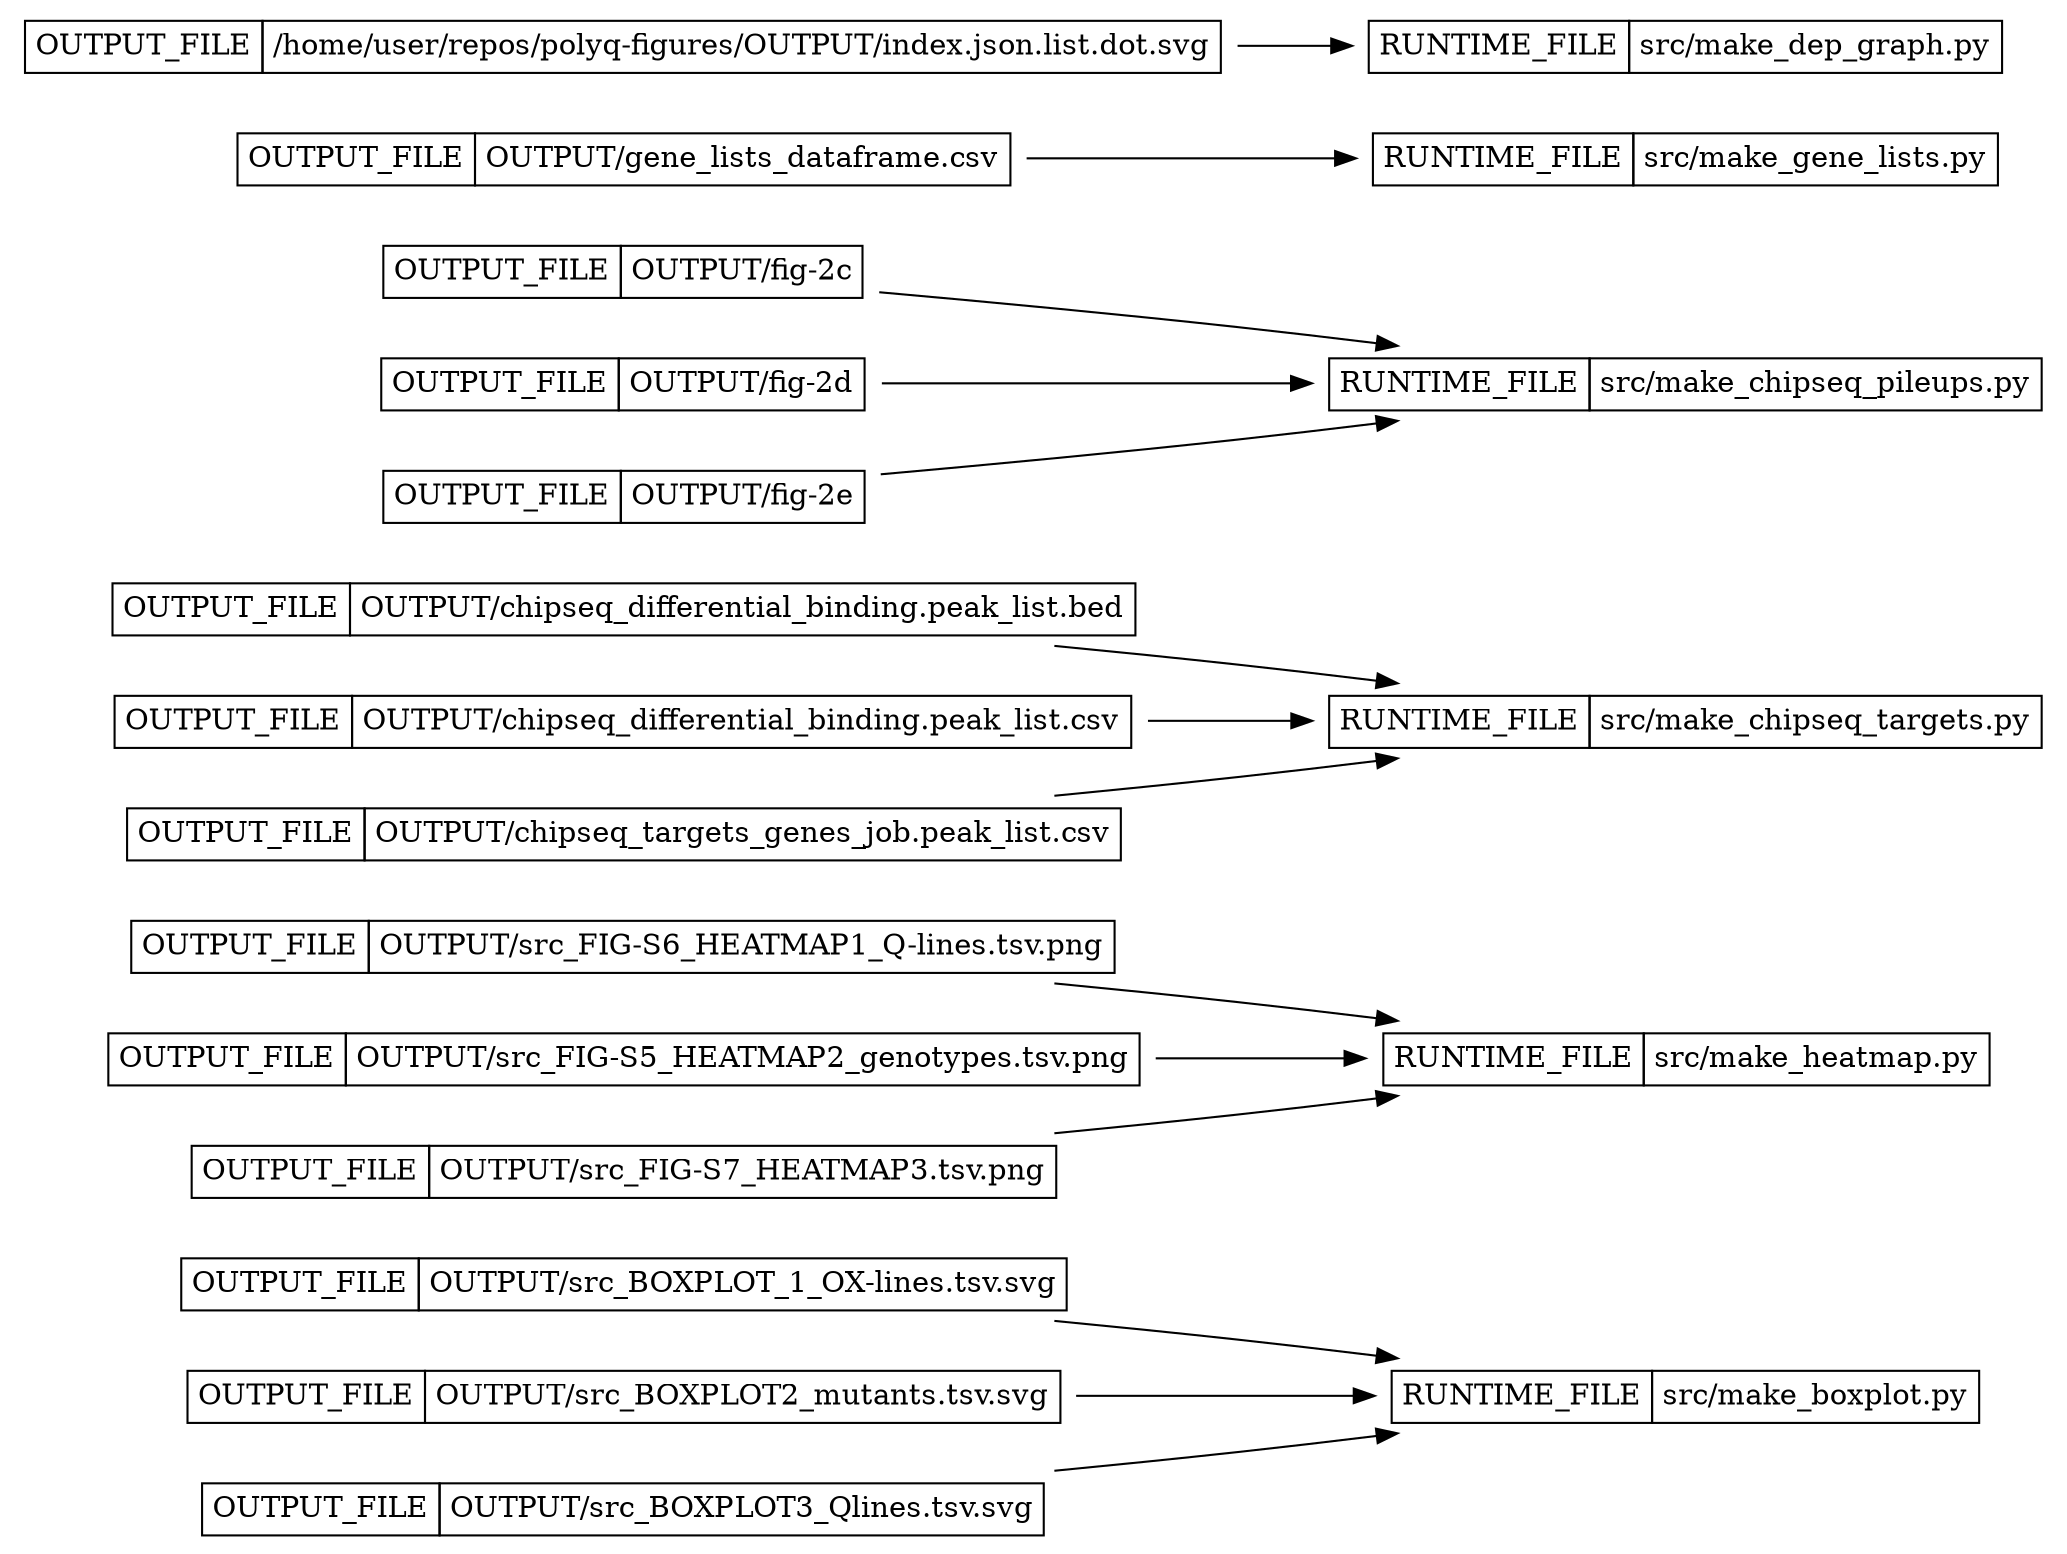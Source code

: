 digraph structs {
	graph [rankdir=LR]
	node [shape=plaintext]
	"OUTPUT/src_BOXPLOT_1_OX-lines.tsv.svg" -> "src/make_boxplot.py"
	"OUTPUT/src_BOXPLOT2_mutants.tsv.svg" -> "src/make_boxplot.py"
	"OUTPUT/src_BOXPLOT3_Qlines.tsv.svg" -> "src/make_boxplot.py"
	"OUTPUT/src_FIG-S6_HEATMAP1_Q-lines.tsv.png" -> "src/make_heatmap.py"
	"OUTPUT/src_FIG-S5_HEATMAP2_genotypes.tsv.png" -> "src/make_heatmap.py"
	"OUTPUT/src_FIG-S7_HEATMAP3.tsv.png" -> "src/make_heatmap.py"
	"OUTPUT/chipseq_differential_binding.peak_list.bed" -> "src/make_chipseq_targets.py"
	"OUTPUT/chipseq_differential_binding.peak_list.csv" -> "src/make_chipseq_targets.py"
	"OUTPUT/chipseq_targets_genes_job.peak_list.csv" -> "src/make_chipseq_targets.py"
	"OUTPUT/fig-2c" -> "src/make_chipseq_pileups.py"
	"OUTPUT/fig-2d" -> "src/make_chipseq_pileups.py"
	"OUTPUT/fig-2e" -> "src/make_chipseq_pileups.py"
	"OUTPUT/gene_lists_dataframe.csv" -> "src/make_gene_lists.py"
	"/home/user/repos/polyq-figures/OUTPUT/index.json.list.dot.svg" -> "src/make_dep_graph.py"
	subgraph right {
		"src/make_boxplot.py" [label=<
    <TABLE BORDER="0" CELLBORDER="1" CELLSPACING="0" CELLPADDING="4">
      <TR>
      <TD PORT="RUNTIME_FILE" >RUNTIME_FILE</TD>
      <TD PORT="src/make_boxplot.py" >src/make_boxplot.py</TD>  </TR>
    </TABLE>> href="src/make_boxplot.py"]
		"src/make_boxplot.py" [label=<
    <TABLE BORDER="0" CELLBORDER="1" CELLSPACING="0" CELLPADDING="4">
      <TR>
      <TD PORT="RUNTIME_FILE" >RUNTIME_FILE</TD>
      <TD PORT="src/make_boxplot.py" >src/make_boxplot.py</TD>  </TR>
    </TABLE>> href="src/make_boxplot.py"]
		"src/make_boxplot.py" [label=<
    <TABLE BORDER="0" CELLBORDER="1" CELLSPACING="0" CELLPADDING="4">
      <TR>
      <TD PORT="RUNTIME_FILE" >RUNTIME_FILE</TD>
      <TD PORT="src/make_boxplot.py" >src/make_boxplot.py</TD>  </TR>
    </TABLE>> href="src/make_boxplot.py"]
		"src/make_heatmap.py" [label=<
    <TABLE BORDER="0" CELLBORDER="1" CELLSPACING="0" CELLPADDING="4">
      <TR>
      <TD PORT="RUNTIME_FILE" >RUNTIME_FILE</TD>
      <TD PORT="src/make_heatmap.py" >src/make_heatmap.py</TD>  </TR>
    </TABLE>> href="src/make_heatmap.py"]
		"src/make_heatmap.py" [label=<
    <TABLE BORDER="0" CELLBORDER="1" CELLSPACING="0" CELLPADDING="4">
      <TR>
      <TD PORT="RUNTIME_FILE" >RUNTIME_FILE</TD>
      <TD PORT="src/make_heatmap.py" >src/make_heatmap.py</TD>  </TR>
    </TABLE>> href="src/make_heatmap.py"]
		"src/make_heatmap.py" [label=<
    <TABLE BORDER="0" CELLBORDER="1" CELLSPACING="0" CELLPADDING="4">
      <TR>
      <TD PORT="RUNTIME_FILE" >RUNTIME_FILE</TD>
      <TD PORT="src/make_heatmap.py" >src/make_heatmap.py</TD>  </TR>
    </TABLE>> href="src/make_heatmap.py"]
		"src/make_chipseq_targets.py" [label=<
    <TABLE BORDER="0" CELLBORDER="1" CELLSPACING="0" CELLPADDING="4">
      <TR>
      <TD PORT="RUNTIME_FILE" >RUNTIME_FILE</TD>
      <TD PORT="src/make_chipseq_targets.py" >src/make_chipseq_targets.py</TD>  </TR>
    </TABLE>> href="src/make_chipseq_targets.py"]
		"src/make_chipseq_targets.py" [label=<
    <TABLE BORDER="0" CELLBORDER="1" CELLSPACING="0" CELLPADDING="4">
      <TR>
      <TD PORT="RUNTIME_FILE" >RUNTIME_FILE</TD>
      <TD PORT="src/make_chipseq_targets.py" >src/make_chipseq_targets.py</TD>  </TR>
    </TABLE>> href="src/make_chipseq_targets.py"]
		"src/make_chipseq_targets.py" [label=<
    <TABLE BORDER="0" CELLBORDER="1" CELLSPACING="0" CELLPADDING="4">
      <TR>
      <TD PORT="RUNTIME_FILE" >RUNTIME_FILE</TD>
      <TD PORT="src/make_chipseq_targets.py" >src/make_chipseq_targets.py</TD>  </TR>
    </TABLE>> href="src/make_chipseq_targets.py"]
		"src/make_chipseq_pileups.py" [label=<
    <TABLE BORDER="0" CELLBORDER="1" CELLSPACING="0" CELLPADDING="4">
      <TR>
      <TD PORT="RUNTIME_FILE" >RUNTIME_FILE</TD>
      <TD PORT="src/make_chipseq_pileups.py" >src/make_chipseq_pileups.py</TD>  </TR>
    </TABLE>> href="src/make_chipseq_pileups.py"]
		"src/make_chipseq_pileups.py" [label=<
    <TABLE BORDER="0" CELLBORDER="1" CELLSPACING="0" CELLPADDING="4">
      <TR>
      <TD PORT="RUNTIME_FILE" >RUNTIME_FILE</TD>
      <TD PORT="src/make_chipseq_pileups.py" >src/make_chipseq_pileups.py</TD>  </TR>
    </TABLE>> href="src/make_chipseq_pileups.py"]
		"src/make_chipseq_pileups.py" [label=<
    <TABLE BORDER="0" CELLBORDER="1" CELLSPACING="0" CELLPADDING="4">
      <TR>
      <TD PORT="RUNTIME_FILE" >RUNTIME_FILE</TD>
      <TD PORT="src/make_chipseq_pileups.py" >src/make_chipseq_pileups.py</TD>  </TR>
    </TABLE>> href="src/make_chipseq_pileups.py"]
		"src/make_gene_lists.py" [label=<
    <TABLE BORDER="0" CELLBORDER="1" CELLSPACING="0" CELLPADDING="4">
      <TR>
      <TD PORT="RUNTIME_FILE" >RUNTIME_FILE</TD>
      <TD PORT="src/make_gene_lists.py" >src/make_gene_lists.py</TD>  </TR>
    </TABLE>> href="src/make_gene_lists.py"]
		"src/make_dep_graph.py" [label=<
    <TABLE BORDER="0" CELLBORDER="1" CELLSPACING="0" CELLPADDING="4">
      <TR>
      <TD PORT="RUNTIME_FILE" >RUNTIME_FILE</TD>
      <TD PORT="src/make_dep_graph.py" >src/make_dep_graph.py</TD>  </TR>
    </TABLE>> href="src/make_dep_graph.py"]
	}
	subgraph left {
		"OUTPUT/src_BOXPLOT_1_OX-lines.tsv.svg" [label=<
    <TABLE BORDER="0" CELLBORDER="1" CELLSPACING="0" CELLPADDING="4">
      <TR>
      <TD PORT="OUTPUT_FILE" >OUTPUT_FILE</TD>
      <TD PORT="OUTPUT/src_BOXPLOT_1_OX-lines.tsv.svg" >OUTPUT/src_BOXPLOT_1_OX-lines.tsv.svg</TD>  </TR>
    </TABLE>> href="OUTPUT/src_BOXPLOT_1_OX-lines.tsv.svg"]
		"OUTPUT/src_BOXPLOT2_mutants.tsv.svg" [label=<
    <TABLE BORDER="0" CELLBORDER="1" CELLSPACING="0" CELLPADDING="4">
      <TR>
      <TD PORT="OUTPUT_FILE" >OUTPUT_FILE</TD>
      <TD PORT="OUTPUT/src_BOXPLOT2_mutants.tsv.svg" >OUTPUT/src_BOXPLOT2_mutants.tsv.svg</TD>  </TR>
    </TABLE>> href="OUTPUT/src_BOXPLOT2_mutants.tsv.svg"]
		"OUTPUT/src_BOXPLOT3_Qlines.tsv.svg" [label=<
    <TABLE BORDER="0" CELLBORDER="1" CELLSPACING="0" CELLPADDING="4">
      <TR>
      <TD PORT="OUTPUT_FILE" >OUTPUT_FILE</TD>
      <TD PORT="OUTPUT/src_BOXPLOT3_Qlines.tsv.svg" >OUTPUT/src_BOXPLOT3_Qlines.tsv.svg</TD>  </TR>
    </TABLE>> href="OUTPUT/src_BOXPLOT3_Qlines.tsv.svg"]
		"OUTPUT/src_FIG-S6_HEATMAP1_Q-lines.tsv.png" [label=<
    <TABLE BORDER="0" CELLBORDER="1" CELLSPACING="0" CELLPADDING="4">
      <TR>
      <TD PORT="OUTPUT_FILE" >OUTPUT_FILE</TD>
      <TD PORT="OUTPUT/src_FIG-S6_HEATMAP1_Q-lines.tsv.png" >OUTPUT/src_FIG-S6_HEATMAP1_Q-lines.tsv.png</TD>  </TR>
    </TABLE>> href="OUTPUT/src_FIG-S6_HEATMAP1_Q-lines.tsv.png"]
		"OUTPUT/src_FIG-S5_HEATMAP2_genotypes.tsv.png" [label=<
    <TABLE BORDER="0" CELLBORDER="1" CELLSPACING="0" CELLPADDING="4">
      <TR>
      <TD PORT="OUTPUT_FILE" >OUTPUT_FILE</TD>
      <TD PORT="OUTPUT/src_FIG-S5_HEATMAP2_genotypes.tsv.png" >OUTPUT/src_FIG-S5_HEATMAP2_genotypes.tsv.png</TD>  </TR>
    </TABLE>> href="OUTPUT/src_FIG-S5_HEATMAP2_genotypes.tsv.png"]
		"OUTPUT/src_FIG-S7_HEATMAP3.tsv.png" [label=<
    <TABLE BORDER="0" CELLBORDER="1" CELLSPACING="0" CELLPADDING="4">
      <TR>
      <TD PORT="OUTPUT_FILE" >OUTPUT_FILE</TD>
      <TD PORT="OUTPUT/src_FIG-S7_HEATMAP3.tsv.png" >OUTPUT/src_FIG-S7_HEATMAP3.tsv.png</TD>  </TR>
    </TABLE>> href="OUTPUT/src_FIG-S7_HEATMAP3.tsv.png"]
		"OUTPUT/chipseq_differential_binding.peak_list.bed" [label=<
    <TABLE BORDER="0" CELLBORDER="1" CELLSPACING="0" CELLPADDING="4">
      <TR>
      <TD PORT="OUTPUT_FILE" >OUTPUT_FILE</TD>
      <TD PORT="OUTPUT/chipseq_differential_binding.peak_list.bed" >OUTPUT/chipseq_differential_binding.peak_list.bed</TD>  </TR>
    </TABLE>> href="OUTPUT/chipseq_differential_binding.peak_list.bed"]
		"OUTPUT/chipseq_differential_binding.peak_list.csv" [label=<
    <TABLE BORDER="0" CELLBORDER="1" CELLSPACING="0" CELLPADDING="4">
      <TR>
      <TD PORT="OUTPUT_FILE" >OUTPUT_FILE</TD>
      <TD PORT="OUTPUT/chipseq_differential_binding.peak_list.csv" >OUTPUT/chipseq_differential_binding.peak_list.csv</TD>  </TR>
    </TABLE>> href="OUTPUT/chipseq_differential_binding.peak_list.csv"]
		"OUTPUT/chipseq_targets_genes_job.peak_list.csv" [label=<
    <TABLE BORDER="0" CELLBORDER="1" CELLSPACING="0" CELLPADDING="4">
      <TR>
      <TD PORT="OUTPUT_FILE" >OUTPUT_FILE</TD>
      <TD PORT="OUTPUT/chipseq_targets_genes_job.peak_list.csv" >OUTPUT/chipseq_targets_genes_job.peak_list.csv</TD>  </TR>
    </TABLE>> href="OUTPUT/chipseq_targets_genes_job.peak_list.csv"]
		"OUTPUT/fig-2c" [label=<
    <TABLE BORDER="0" CELLBORDER="1" CELLSPACING="0" CELLPADDING="4">
      <TR>
      <TD PORT="OUTPUT_FILE" >OUTPUT_FILE</TD>
      <TD PORT="OUTPUT/fig-2c" >OUTPUT/fig-2c</TD>  </TR>
    </TABLE>> href="OUTPUT/fig-2c"]
		"OUTPUT/fig-2d" [label=<
    <TABLE BORDER="0" CELLBORDER="1" CELLSPACING="0" CELLPADDING="4">
      <TR>
      <TD PORT="OUTPUT_FILE" >OUTPUT_FILE</TD>
      <TD PORT="OUTPUT/fig-2d" >OUTPUT/fig-2d</TD>  </TR>
    </TABLE>> href="OUTPUT/fig-2d"]
		"OUTPUT/fig-2e" [label=<
    <TABLE BORDER="0" CELLBORDER="1" CELLSPACING="0" CELLPADDING="4">
      <TR>
      <TD PORT="OUTPUT_FILE" >OUTPUT_FILE</TD>
      <TD PORT="OUTPUT/fig-2e" >OUTPUT/fig-2e</TD>  </TR>
    </TABLE>> href="OUTPUT/fig-2e"]
		"OUTPUT/gene_lists_dataframe.csv" [label=<
    <TABLE BORDER="0" CELLBORDER="1" CELLSPACING="0" CELLPADDING="4">
      <TR>
      <TD PORT="OUTPUT_FILE" >OUTPUT_FILE</TD>
      <TD PORT="OUTPUT/gene_lists_dataframe.csv" >OUTPUT/gene_lists_dataframe.csv</TD>  </TR>
    </TABLE>> href="OUTPUT/gene_lists_dataframe.csv"]
		"/home/user/repos/polyq-figures/OUTPUT/index.json.list.dot.svg" [label=<
    <TABLE BORDER="0" CELLBORDER="1" CELLSPACING="0" CELLPADDING="4">
      <TR>
      <TD PORT="OUTPUT_FILE" >OUTPUT_FILE</TD>
      <TD PORT="/home/user/repos/polyq-figures/OUTPUT/index.json.list.dot.svg" >/home/user/repos/polyq-figures/OUTPUT/index.json.list.dot.svg</TD>  </TR>
    </TABLE>> href="/home/user/repos/polyq-figures/OUTPUT/index.json.list.dot.svg"]
	}
}
